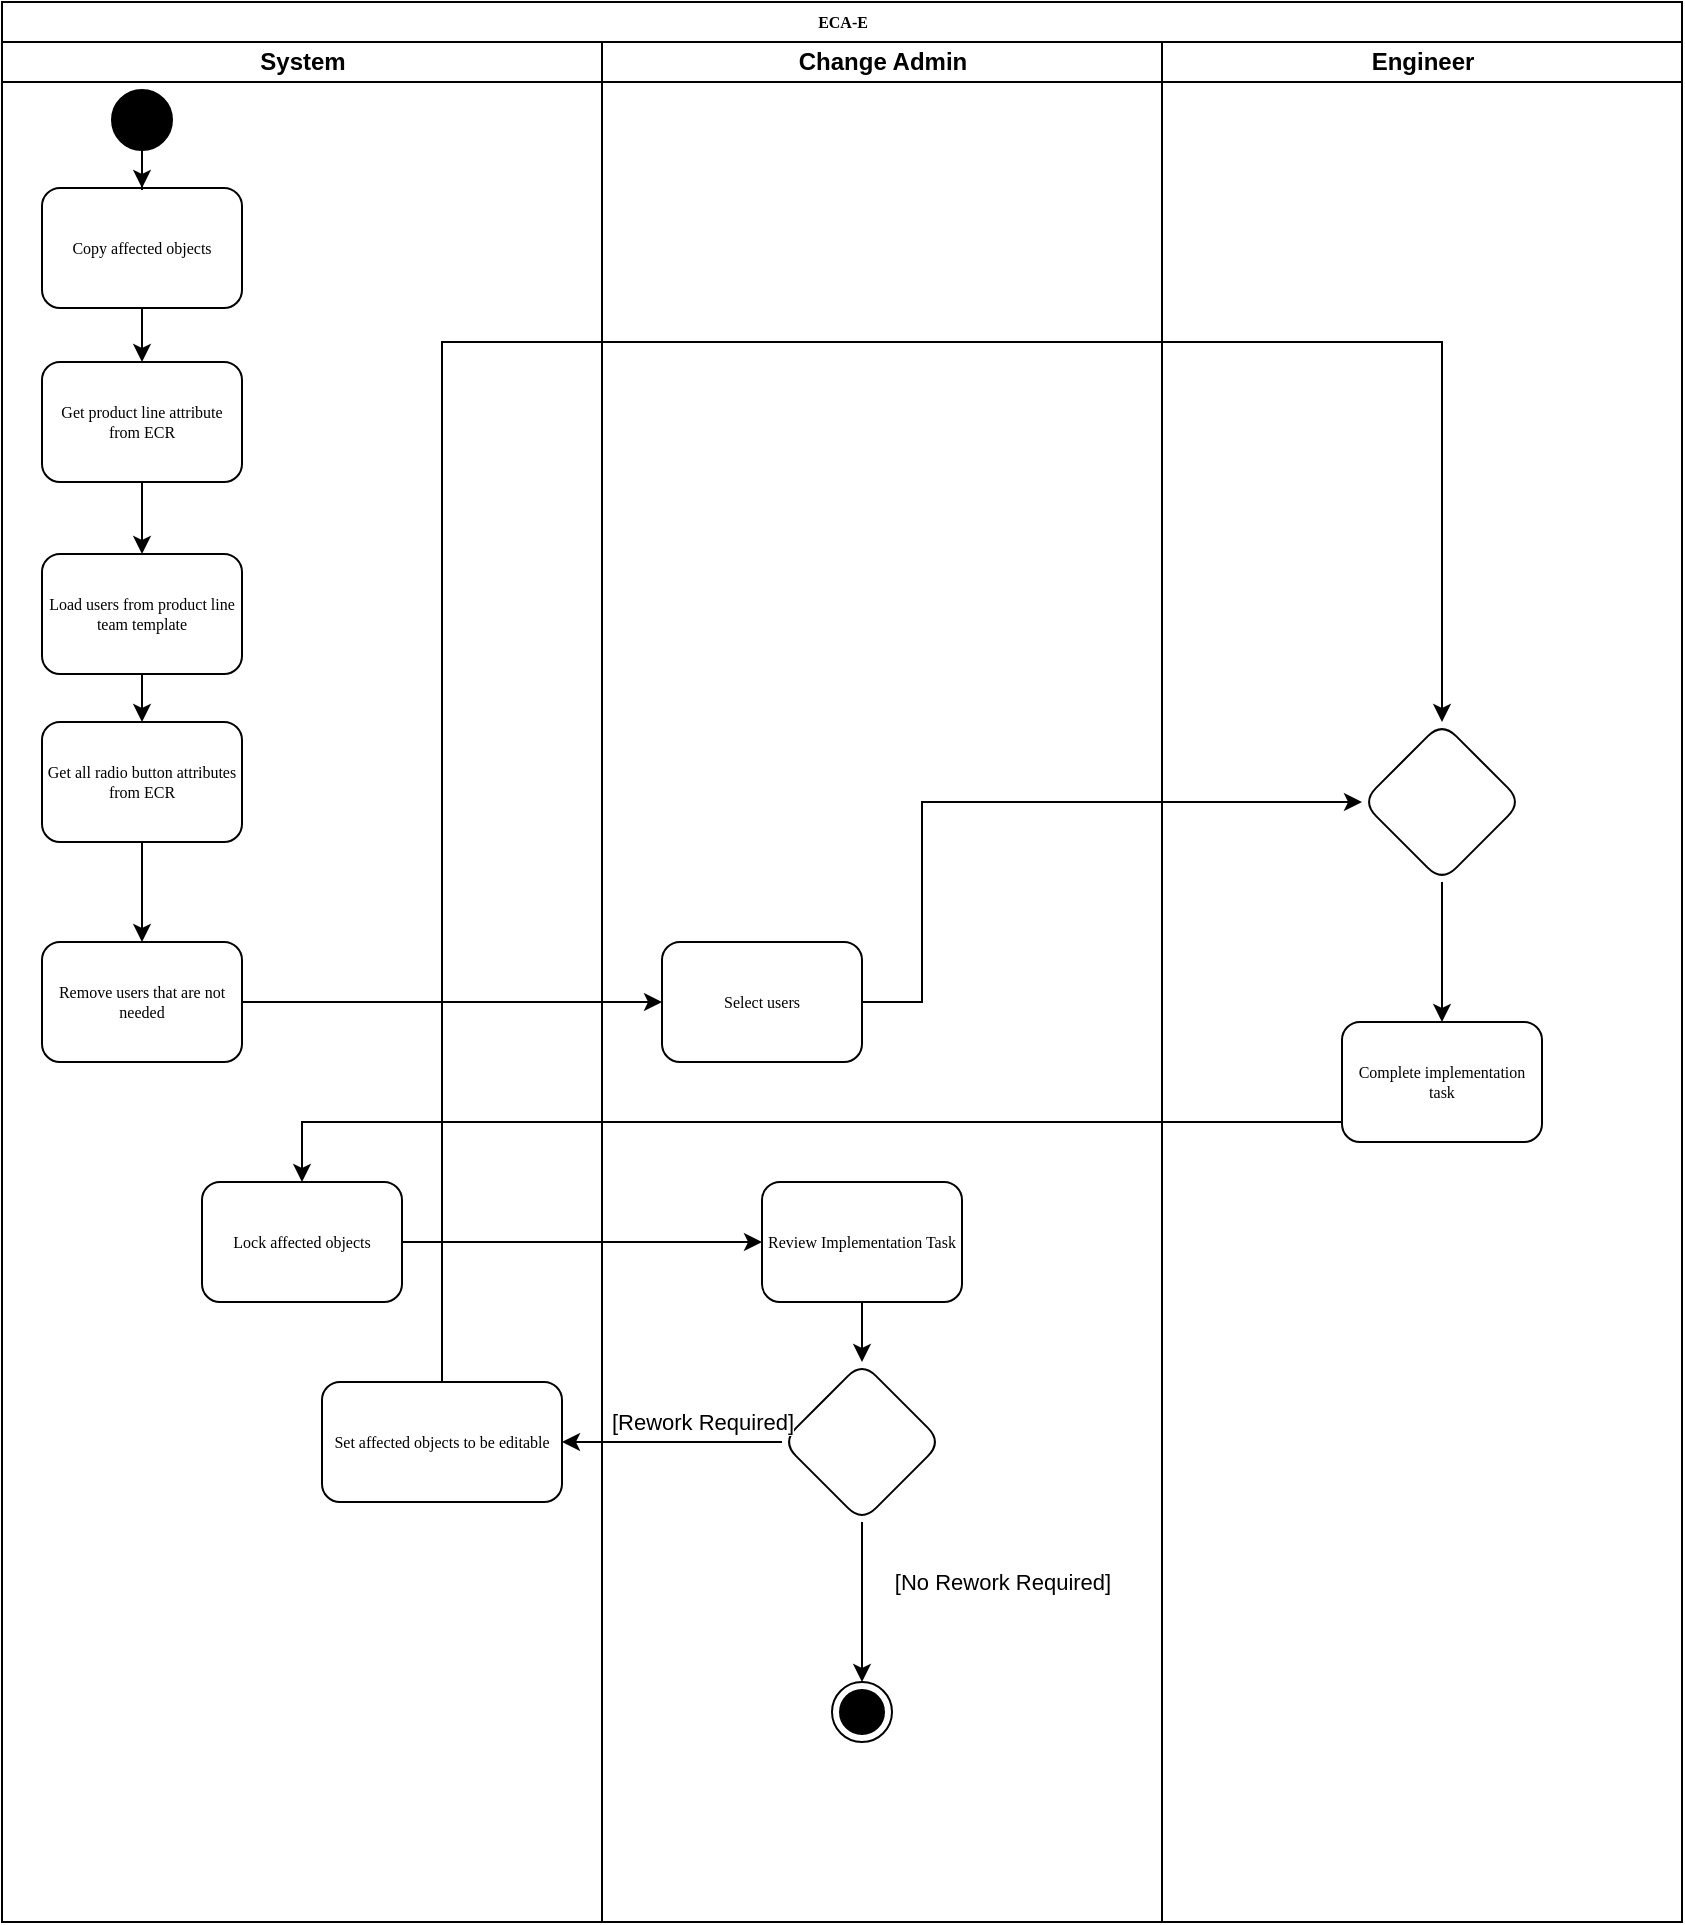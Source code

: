 <mxfile version="21.6.6" type="device">
  <diagram name="Page-1" id="74e2e168-ea6b-b213-b513-2b3c1d86103e">
    <mxGraphModel dx="1393" dy="806" grid="1" gridSize="10" guides="1" tooltips="1" connect="1" arrows="1" fold="1" page="1" pageScale="1" pageWidth="1100" pageHeight="850" background="none" math="0" shadow="0">
      <root>
        <mxCell id="0" />
        <mxCell id="1" parent="0" />
        <mxCell id="77e6c97f196da883-1" value="ECA-E" style="swimlane;html=1;childLayout=stackLayout;startSize=20;rounded=0;shadow=0;labelBackgroundColor=none;strokeWidth=1;fontFamily=Verdana;fontSize=8;align=center;" parent="1" vertex="1">
          <mxGeometry x="70" y="40" width="840" height="960" as="geometry" />
        </mxCell>
        <mxCell id="77e6c97f196da883-2" value="System" style="swimlane;html=1;startSize=20;" parent="77e6c97f196da883-1" vertex="1">
          <mxGeometry y="20" width="300" height="940" as="geometry" />
        </mxCell>
        <mxCell id="yyzXew4Nl1RrEf-P3R2R-1" style="edgeStyle=orthogonalEdgeStyle;rounded=0;orthogonalLoop=1;jettySize=auto;html=1;entryX=0.5;entryY=0;entryDx=0;entryDy=0;" edge="1" parent="77e6c97f196da883-2" source="77e6c97f196da883-8" target="yyzXew4Nl1RrEf-P3R2R-2">
          <mxGeometry relative="1" as="geometry">
            <mxPoint x="70" y="161" as="targetPoint" />
          </mxGeometry>
        </mxCell>
        <mxCell id="77e6c97f196da883-8" value="Copy affected objects" style="rounded=1;whiteSpace=wrap;html=1;shadow=0;labelBackgroundColor=none;strokeWidth=1;fontFamily=Verdana;fontSize=8;align=center;" parent="77e6c97f196da883-2" vertex="1">
          <mxGeometry x="20" y="73" width="100" height="60" as="geometry" />
        </mxCell>
        <mxCell id="yyzXew4Nl1RrEf-P3R2R-5" value="" style="edgeStyle=orthogonalEdgeStyle;rounded=0;orthogonalLoop=1;jettySize=auto;html=1;" edge="1" parent="77e6c97f196da883-2" source="yyzXew4Nl1RrEf-P3R2R-2" target="yyzXew4Nl1RrEf-P3R2R-4">
          <mxGeometry relative="1" as="geometry" />
        </mxCell>
        <mxCell id="yyzXew4Nl1RrEf-P3R2R-2" value="Get product line attribute from ECR" style="rounded=1;whiteSpace=wrap;html=1;shadow=0;labelBackgroundColor=none;strokeWidth=1;fontFamily=Verdana;fontSize=8;align=center;" vertex="1" parent="77e6c97f196da883-2">
          <mxGeometry x="20" y="160" width="100" height="60" as="geometry" />
        </mxCell>
        <mxCell id="yyzXew4Nl1RrEf-P3R2R-39" style="edgeStyle=orthogonalEdgeStyle;rounded=0;orthogonalLoop=1;jettySize=auto;html=1;exitX=0.5;exitY=1;exitDx=0;exitDy=0;entryX=0.5;entryY=0;entryDx=0;entryDy=0;" edge="1" parent="77e6c97f196da883-2" source="yyzXew4Nl1RrEf-P3R2R-4" target="yyzXew4Nl1RrEf-P3R2R-38">
          <mxGeometry relative="1" as="geometry" />
        </mxCell>
        <mxCell id="yyzXew4Nl1RrEf-P3R2R-4" value="Load users from product line team template" style="rounded=1;whiteSpace=wrap;html=1;shadow=0;labelBackgroundColor=none;strokeWidth=1;fontFamily=Verdana;fontSize=8;align=center;" vertex="1" parent="77e6c97f196da883-2">
          <mxGeometry x="20" y="256" width="100" height="60" as="geometry" />
        </mxCell>
        <mxCell id="yyzXew4Nl1RrEf-P3R2R-6" value="Remove users that are not needed" style="rounded=1;whiteSpace=wrap;html=1;shadow=0;labelBackgroundColor=none;strokeWidth=1;fontFamily=Verdana;fontSize=8;align=center;" vertex="1" parent="77e6c97f196da883-2">
          <mxGeometry x="20" y="450" width="100" height="60" as="geometry" />
        </mxCell>
        <mxCell id="yyzXew4Nl1RrEf-P3R2R-13" value="Lock affected objects" style="rounded=1;whiteSpace=wrap;html=1;shadow=0;labelBackgroundColor=none;strokeWidth=1;fontFamily=Verdana;fontSize=8;align=center;" vertex="1" parent="77e6c97f196da883-2">
          <mxGeometry x="100" y="570" width="100" height="60" as="geometry" />
        </mxCell>
        <mxCell id="yyzXew4Nl1RrEf-P3R2R-21" value="Set affected objects to be editable" style="whiteSpace=wrap;html=1;fontSize=8;fontFamily=Verdana;rounded=1;shadow=0;labelBackgroundColor=none;strokeWidth=1;" vertex="1" parent="77e6c97f196da883-2">
          <mxGeometry x="160" y="670" width="120" height="60" as="geometry" />
        </mxCell>
        <mxCell id="yyzXew4Nl1RrEf-P3R2R-37" style="edgeStyle=orthogonalEdgeStyle;rounded=0;orthogonalLoop=1;jettySize=auto;html=1;" edge="1" parent="77e6c97f196da883-2" source="yyzXew4Nl1RrEf-P3R2R-36" target="77e6c97f196da883-8">
          <mxGeometry relative="1" as="geometry" />
        </mxCell>
        <mxCell id="yyzXew4Nl1RrEf-P3R2R-36" value="" style="ellipse;fillColor=strokeColor;html=1;" vertex="1" parent="77e6c97f196da883-2">
          <mxGeometry x="55" y="24" width="30" height="30" as="geometry" />
        </mxCell>
        <mxCell id="yyzXew4Nl1RrEf-P3R2R-40" style="edgeStyle=orthogonalEdgeStyle;rounded=0;orthogonalLoop=1;jettySize=auto;html=1;exitX=0.5;exitY=1;exitDx=0;exitDy=0;entryX=0.5;entryY=0;entryDx=0;entryDy=0;" edge="1" parent="77e6c97f196da883-2" source="yyzXew4Nl1RrEf-P3R2R-38" target="yyzXew4Nl1RrEf-P3R2R-6">
          <mxGeometry relative="1" as="geometry" />
        </mxCell>
        <mxCell id="yyzXew4Nl1RrEf-P3R2R-38" value="Get all radio button attributes from ECR" style="rounded=1;whiteSpace=wrap;html=1;shadow=0;labelBackgroundColor=none;strokeWidth=1;fontFamily=Verdana;fontSize=8;align=center;" vertex="1" parent="77e6c97f196da883-2">
          <mxGeometry x="20" y="340" width="100" height="60" as="geometry" />
        </mxCell>
        <mxCell id="77e6c97f196da883-3" value="Change Admin" style="swimlane;html=1;startSize=20;" parent="77e6c97f196da883-1" vertex="1">
          <mxGeometry x="300" y="20" width="280" height="940" as="geometry" />
        </mxCell>
        <mxCell id="yyzXew4Nl1RrEf-P3R2R-9" value="Select users" style="rounded=1;whiteSpace=wrap;html=1;shadow=0;labelBackgroundColor=none;strokeWidth=1;fontFamily=Verdana;fontSize=8;align=center;" vertex="1" parent="77e6c97f196da883-3">
          <mxGeometry x="30" y="450" width="100" height="60" as="geometry" />
        </mxCell>
        <mxCell id="yyzXew4Nl1RrEf-P3R2R-18" value="" style="edgeStyle=orthogonalEdgeStyle;rounded=0;orthogonalLoop=1;jettySize=auto;html=1;" edge="1" parent="77e6c97f196da883-3" source="yyzXew4Nl1RrEf-P3R2R-15" target="yyzXew4Nl1RrEf-P3R2R-17">
          <mxGeometry relative="1" as="geometry" />
        </mxCell>
        <mxCell id="yyzXew4Nl1RrEf-P3R2R-15" value="Review Implementation Task" style="rounded=1;whiteSpace=wrap;html=1;shadow=0;labelBackgroundColor=none;strokeWidth=1;fontFamily=Verdana;fontSize=8;align=center;" vertex="1" parent="77e6c97f196da883-3">
          <mxGeometry x="80" y="570" width="100" height="60" as="geometry" />
        </mxCell>
        <mxCell id="yyzXew4Nl1RrEf-P3R2R-34" value="" style="edgeStyle=orthogonalEdgeStyle;rounded=0;orthogonalLoop=1;jettySize=auto;html=1;" edge="1" parent="77e6c97f196da883-3" source="yyzXew4Nl1RrEf-P3R2R-17" target="yyzXew4Nl1RrEf-P3R2R-32">
          <mxGeometry relative="1" as="geometry" />
        </mxCell>
        <mxCell id="yyzXew4Nl1RrEf-P3R2R-35" value="[No Rework Required]" style="edgeLabel;html=1;align=center;verticalAlign=middle;resizable=0;points=[];" vertex="1" connectable="0" parent="yyzXew4Nl1RrEf-P3R2R-34">
          <mxGeometry x="-0.525" y="-2" relative="1" as="geometry">
            <mxPoint x="72" y="11" as="offset" />
          </mxGeometry>
        </mxCell>
        <mxCell id="yyzXew4Nl1RrEf-P3R2R-17" value="" style="rhombus;whiteSpace=wrap;html=1;fontSize=8;fontFamily=Verdana;rounded=1;shadow=0;labelBackgroundColor=none;strokeWidth=1;" vertex="1" parent="77e6c97f196da883-3">
          <mxGeometry x="90" y="660" width="80" height="80" as="geometry" />
        </mxCell>
        <mxCell id="yyzXew4Nl1RrEf-P3R2R-32" value="" style="ellipse;html=1;shape=endState;fillColor=strokeColor;" vertex="1" parent="77e6c97f196da883-3">
          <mxGeometry x="115" y="820" width="30" height="30" as="geometry" />
        </mxCell>
        <mxCell id="yyzXew4Nl1RrEf-P3R2R-10" value="" style="edgeStyle=orthogonalEdgeStyle;rounded=0;orthogonalLoop=1;jettySize=auto;html=1;" edge="1" parent="77e6c97f196da883-1" source="yyzXew4Nl1RrEf-P3R2R-6" target="yyzXew4Nl1RrEf-P3R2R-9">
          <mxGeometry relative="1" as="geometry" />
        </mxCell>
        <mxCell id="yyzXew4Nl1RrEf-P3R2R-14" value="" style="edgeStyle=orthogonalEdgeStyle;rounded=0;orthogonalLoop=1;jettySize=auto;html=1;" edge="1" parent="77e6c97f196da883-1" source="yyzXew4Nl1RrEf-P3R2R-11" target="yyzXew4Nl1RrEf-P3R2R-13">
          <mxGeometry relative="1" as="geometry">
            <Array as="points">
              <mxPoint x="680" y="560" />
              <mxPoint x="150" y="560" />
            </Array>
          </mxGeometry>
        </mxCell>
        <mxCell id="yyzXew4Nl1RrEf-P3R2R-16" value="" style="edgeStyle=orthogonalEdgeStyle;rounded=0;orthogonalLoop=1;jettySize=auto;html=1;" edge="1" parent="77e6c97f196da883-1" source="yyzXew4Nl1RrEf-P3R2R-13" target="yyzXew4Nl1RrEf-P3R2R-15">
          <mxGeometry relative="1" as="geometry" />
        </mxCell>
        <mxCell id="yyzXew4Nl1RrEf-P3R2R-22" value="" style="edgeStyle=orthogonalEdgeStyle;rounded=0;orthogonalLoop=1;jettySize=auto;html=1;" edge="1" parent="77e6c97f196da883-1" source="yyzXew4Nl1RrEf-P3R2R-17" target="yyzXew4Nl1RrEf-P3R2R-21">
          <mxGeometry relative="1" as="geometry" />
        </mxCell>
        <mxCell id="yyzXew4Nl1RrEf-P3R2R-27" value="[Rework Required]" style="edgeLabel;html=1;align=center;verticalAlign=middle;resizable=0;points=[];" vertex="1" connectable="0" parent="yyzXew4Nl1RrEf-P3R2R-22">
          <mxGeometry x="-0.033" y="1" relative="1" as="geometry">
            <mxPoint x="13" y="-11" as="offset" />
          </mxGeometry>
        </mxCell>
        <mxCell id="77e6c97f196da883-4" value="Engineer" style="swimlane;html=1;startSize=20;" parent="77e6c97f196da883-1" vertex="1">
          <mxGeometry x="580" y="20" width="260" height="940" as="geometry" />
        </mxCell>
        <mxCell id="yyzXew4Nl1RrEf-P3R2R-11" value="Complete implementation task" style="rounded=1;whiteSpace=wrap;html=1;shadow=0;labelBackgroundColor=none;strokeWidth=1;fontFamily=Verdana;fontSize=8;align=center;" vertex="1" parent="77e6c97f196da883-4">
          <mxGeometry x="90" y="490" width="100" height="60" as="geometry" />
        </mxCell>
        <mxCell id="yyzXew4Nl1RrEf-P3R2R-25" style="edgeStyle=orthogonalEdgeStyle;rounded=0;orthogonalLoop=1;jettySize=auto;html=1;exitX=0.5;exitY=1;exitDx=0;exitDy=0;entryX=0.5;entryY=0;entryDx=0;entryDy=0;" edge="1" parent="77e6c97f196da883-4" source="yyzXew4Nl1RrEf-P3R2R-23" target="yyzXew4Nl1RrEf-P3R2R-11">
          <mxGeometry relative="1" as="geometry" />
        </mxCell>
        <mxCell id="yyzXew4Nl1RrEf-P3R2R-23" value="" style="rhombus;whiteSpace=wrap;html=1;fontSize=8;fontFamily=Verdana;rounded=1;shadow=0;labelBackgroundColor=none;strokeWidth=1;" vertex="1" parent="77e6c97f196da883-4">
          <mxGeometry x="100" y="340" width="80" height="80" as="geometry" />
        </mxCell>
        <mxCell id="yyzXew4Nl1RrEf-P3R2R-24" value="" style="edgeStyle=orthogonalEdgeStyle;rounded=0;orthogonalLoop=1;jettySize=auto;html=1;" edge="1" parent="77e6c97f196da883-1" source="yyzXew4Nl1RrEf-P3R2R-9" target="yyzXew4Nl1RrEf-P3R2R-23">
          <mxGeometry relative="1" as="geometry">
            <Array as="points">
              <mxPoint x="460" y="400" />
            </Array>
          </mxGeometry>
        </mxCell>
        <mxCell id="yyzXew4Nl1RrEf-P3R2R-26" style="edgeStyle=orthogonalEdgeStyle;rounded=0;orthogonalLoop=1;jettySize=auto;html=1;exitX=0.5;exitY=0;exitDx=0;exitDy=0;entryX=0.5;entryY=0;entryDx=0;entryDy=0;" edge="1" parent="77e6c97f196da883-1" source="yyzXew4Nl1RrEf-P3R2R-21" target="yyzXew4Nl1RrEf-P3R2R-23">
          <mxGeometry relative="1" as="geometry">
            <mxPoint x="680" y="180" as="targetPoint" />
            <Array as="points">
              <mxPoint x="220" y="170" />
              <mxPoint x="720" y="170" />
            </Array>
          </mxGeometry>
        </mxCell>
      </root>
    </mxGraphModel>
  </diagram>
</mxfile>
